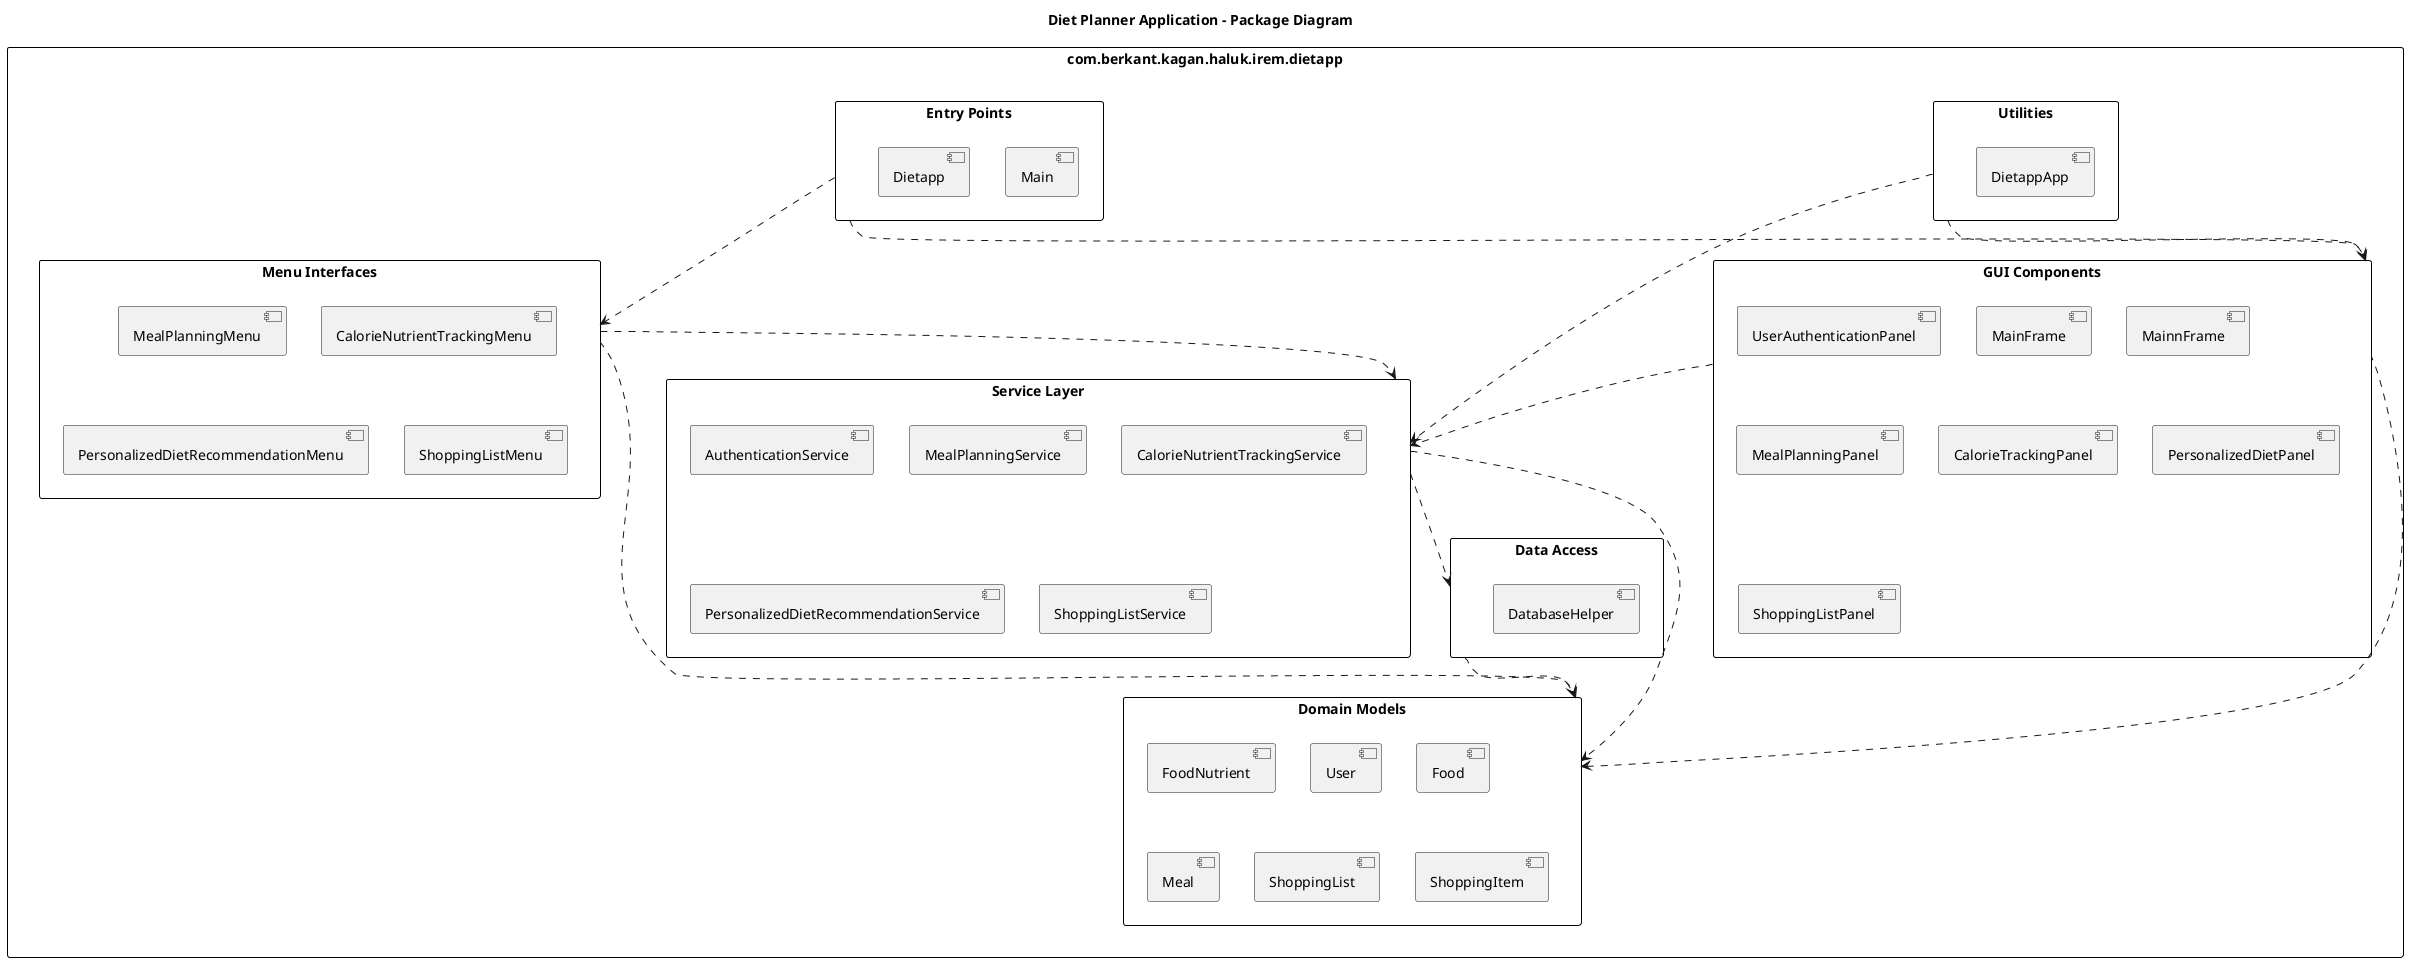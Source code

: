 @startuml "Package Diagram"
' Diet Planner Application Package Diagram

title Diet Planner Application - Package Diagram

skinparam backgroundColor white
skinparam packageStyle rectangle
skinparam packageBackgroundColor white
skinparam packageBorderColor black

package "com.berkant.kagan.haluk.irem.dietapp" {
  package "GUI Components" {
    [MainFrame]
    [MainnFrame]
    [UserAuthenticationPanel]
    [MealPlanningPanel]
    [CalorieTrackingPanel]
    [PersonalizedDietPanel]
    [ShoppingListPanel]
  }
  
  package "Service Layer" {
    [AuthenticationService]
    [MealPlanningService]
    [CalorieNutrientTrackingService]
    [PersonalizedDietRecommendationService]
    [ShoppingListService]
  }
  
  package "Data Access" {
    [DatabaseHelper]
  }
  
  package "Domain Models" {
    [User]
    [Food]
    [FoodNutrient]
    [Meal]
    [ShoppingList]
    [ShoppingItem]
  }
  
  package "Menu Interfaces" {
    [MealPlanningMenu]
    [CalorieNutrientTrackingMenu]
    [PersonalizedDietRecommendationMenu]
    [ShoppingListMenu]
  }
  
  package "Utilities" {
    [DietappApp]
  }
  
  package "Entry Points" {
    [Main]
    [Dietapp]
  }
}

' Dependencies between packages
"GUI Components" ..> "Service Layer"
"GUI Components" ..> "Domain Models"
"Menu Interfaces" ..> "Service Layer"
"Menu Interfaces" ..> "Domain Models"
"Service Layer" ..> "Data Access"
"Service Layer" ..> "Domain Models"
"Data Access" ..> "Domain Models"
"Entry Points" ..> "GUI Components"
"Entry Points" ..> "Menu Interfaces"
"Utilities" ..> "GUI Components"
"Utilities" ..> "Service Layer"

@enduml 